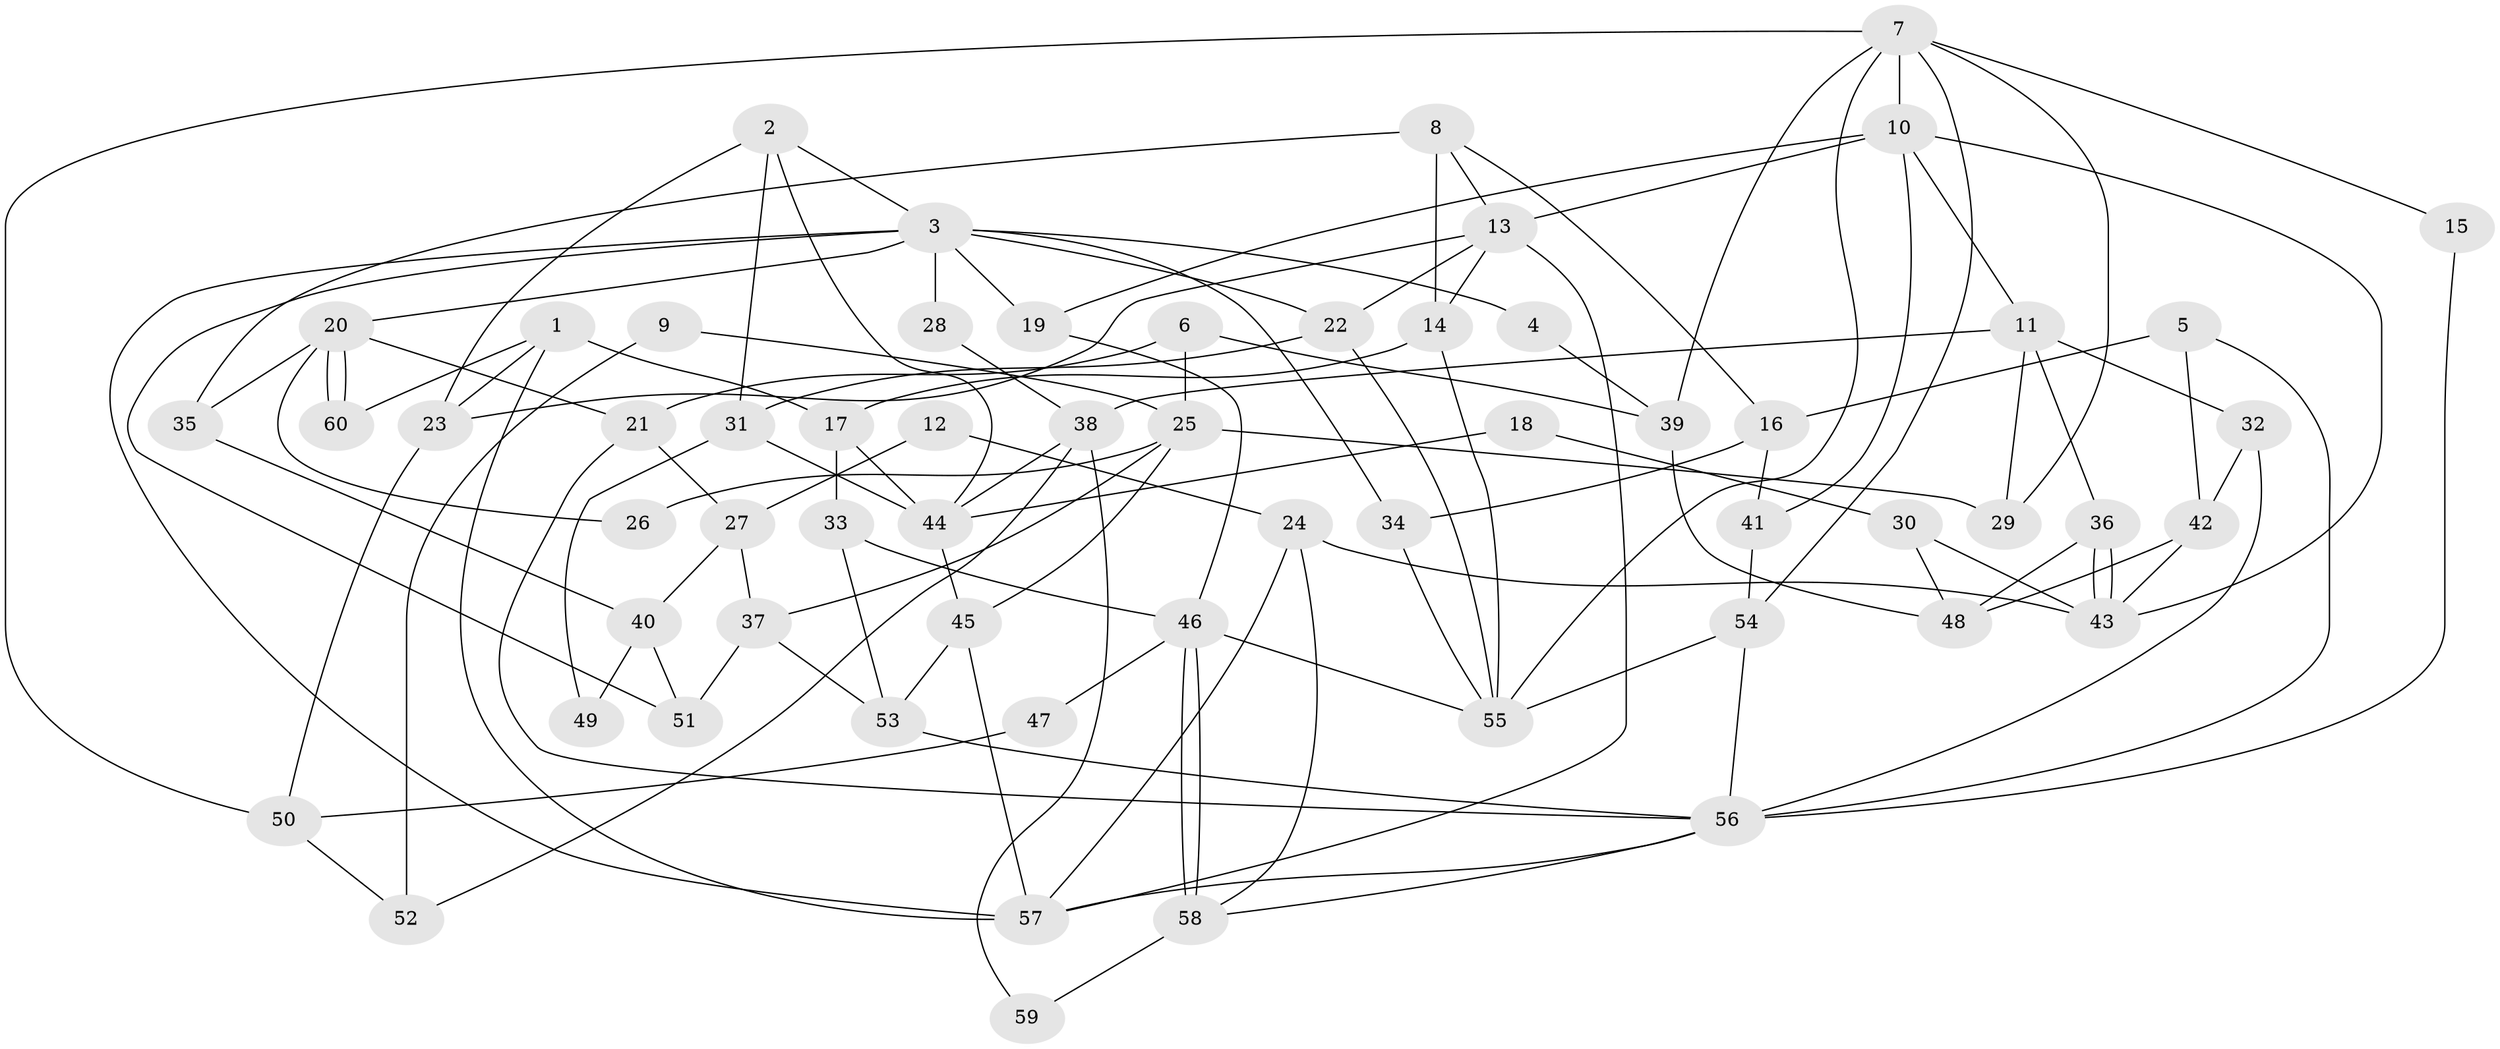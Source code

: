 // Generated by graph-tools (version 1.1) at 2025/02/03/09/25 03:02:06]
// undirected, 60 vertices, 120 edges
graph export_dot {
graph [start="1"]
  node [color=gray90,style=filled];
  1;
  2;
  3;
  4;
  5;
  6;
  7;
  8;
  9;
  10;
  11;
  12;
  13;
  14;
  15;
  16;
  17;
  18;
  19;
  20;
  21;
  22;
  23;
  24;
  25;
  26;
  27;
  28;
  29;
  30;
  31;
  32;
  33;
  34;
  35;
  36;
  37;
  38;
  39;
  40;
  41;
  42;
  43;
  44;
  45;
  46;
  47;
  48;
  49;
  50;
  51;
  52;
  53;
  54;
  55;
  56;
  57;
  58;
  59;
  60;
  1 -- 23;
  1 -- 17;
  1 -- 57;
  1 -- 60;
  2 -- 44;
  2 -- 3;
  2 -- 23;
  2 -- 31;
  3 -- 57;
  3 -- 34;
  3 -- 4;
  3 -- 19;
  3 -- 20;
  3 -- 22;
  3 -- 28;
  3 -- 51;
  4 -- 39;
  5 -- 56;
  5 -- 16;
  5 -- 42;
  6 -- 21;
  6 -- 39;
  6 -- 25;
  7 -- 10;
  7 -- 54;
  7 -- 15;
  7 -- 29;
  7 -- 39;
  7 -- 50;
  7 -- 55;
  8 -- 14;
  8 -- 13;
  8 -- 16;
  8 -- 35;
  9 -- 25;
  9 -- 52;
  10 -- 13;
  10 -- 43;
  10 -- 11;
  10 -- 19;
  10 -- 41;
  11 -- 32;
  11 -- 29;
  11 -- 36;
  11 -- 38;
  12 -- 27;
  12 -- 24;
  13 -- 22;
  13 -- 57;
  13 -- 14;
  13 -- 23;
  14 -- 55;
  14 -- 17;
  15 -- 56;
  16 -- 41;
  16 -- 34;
  17 -- 44;
  17 -- 33;
  18 -- 44;
  18 -- 30;
  19 -- 46;
  20 -- 60;
  20 -- 60;
  20 -- 21;
  20 -- 26;
  20 -- 35;
  21 -- 27;
  21 -- 56;
  22 -- 55;
  22 -- 31;
  23 -- 50;
  24 -- 57;
  24 -- 58;
  24 -- 43;
  25 -- 29;
  25 -- 26;
  25 -- 37;
  25 -- 45;
  27 -- 40;
  27 -- 37;
  28 -- 38;
  30 -- 48;
  30 -- 43;
  31 -- 44;
  31 -- 49;
  32 -- 56;
  32 -- 42;
  33 -- 46;
  33 -- 53;
  34 -- 55;
  35 -- 40;
  36 -- 43;
  36 -- 43;
  36 -- 48;
  37 -- 53;
  37 -- 51;
  38 -- 44;
  38 -- 52;
  38 -- 59;
  39 -- 48;
  40 -- 51;
  40 -- 49;
  41 -- 54;
  42 -- 43;
  42 -- 48;
  44 -- 45;
  45 -- 53;
  45 -- 57;
  46 -- 58;
  46 -- 58;
  46 -- 47;
  46 -- 55;
  47 -- 50;
  50 -- 52;
  53 -- 56;
  54 -- 55;
  54 -- 56;
  56 -- 57;
  56 -- 58;
  58 -- 59;
}
